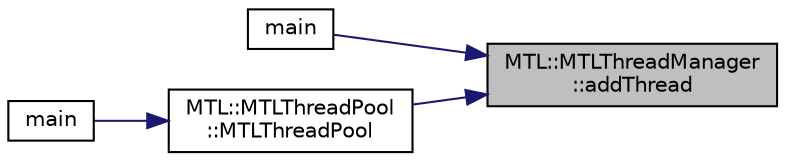 digraph "MTL::MTLThreadManager::addThread"
{
 // LATEX_PDF_SIZE
  edge [fontname="Helvetica",fontsize="10",labelfontname="Helvetica",labelfontsize="10"];
  node [fontname="Helvetica",fontsize="10",shape=record];
  rankdir="RL";
  Node1 [label="MTL::MTLThreadManager\l::addThread",height=0.2,width=0.4,color="black", fillcolor="grey75", style="filled", fontcolor="black",tooltip="Add a thread to the thread manager."];
  Node1 -> Node2 [dir="back",color="midnightblue",fontsize="10",style="solid"];
  Node2 [label="main",height=0.2,width=0.4,color="black", fillcolor="white", style="filled",URL="$d9/ddd/example_2example__3_2main_8cpp.html#ae66f6b31b5ad750f1fe042a706a4e3d4",tooltip=" "];
  Node1 -> Node3 [dir="back",color="midnightblue",fontsize="10",style="solid"];
  Node3 [label="MTL::MTLThreadPool\l::MTLThreadPool",height=0.2,width=0.4,color="black", fillcolor="white", style="filled",URL="$d4/d9b/classMTL_1_1MTLThreadPool.html#a0097f5e1fdbe0e09acfc62331f511185",tooltip="Construct a new MTLThreadPool object."];
  Node3 -> Node4 [dir="back",color="midnightblue",fontsize="10",style="solid"];
  Node4 [label="main",height=0.2,width=0.4,color="black", fillcolor="white", style="filled",URL="$d9/d07/example_2example__4_2main_8cpp.html#ae66f6b31b5ad750f1fe042a706a4e3d4",tooltip=" "];
}
